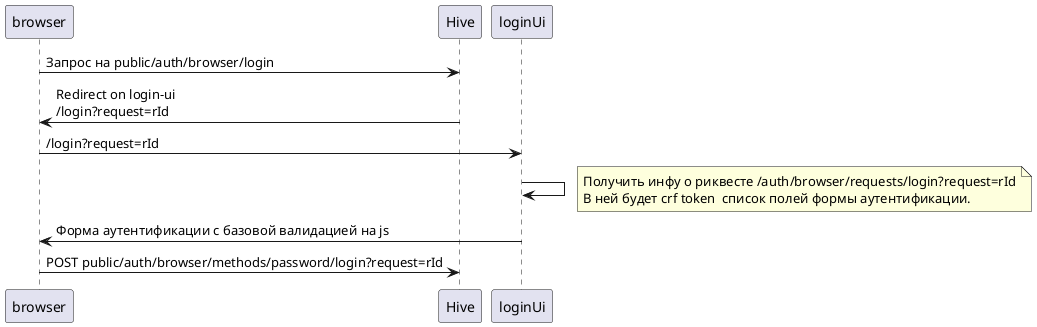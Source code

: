 @startuml

participant Browser as "browser"
participant Hive as "Hive"
participant loginUi as "loginUi"


Browser -> Hive: Запрос на public/auth/browser/login
Hive -> Browser: Redirect on login-ui\n/login?request=rId
Browser -> loginUi:  /login?request=rId
loginUi -> loginUi:
note right: Получить инфу о риквесте /auth/browser/requests/login?request=rId\nВ ней будет crf token  список полей формы аутентификации.
loginUi -> Browser: Форма аутентификации с базовой валидацией на js

Browser -> Hive:POST public/auth/browser/methods/password/login?request=rId

@enduml